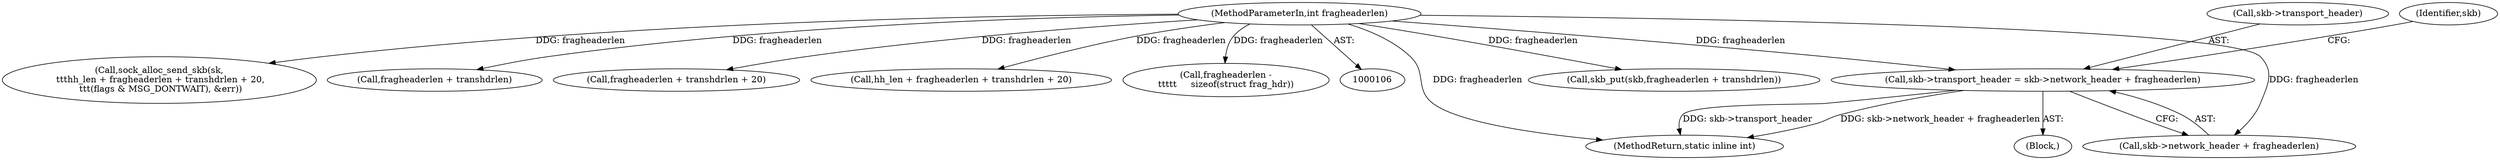 digraph "0_linux_c547dbf55d5f8cf615ccc0e7265e98db27d3fb8b@integer" {
"1000164" [label="(Call,skb->transport_header = skb->network_header + fragheaderlen)"];
"1000112" [label="(MethodParameterIn,int fragheaderlen)"];
"1000157" [label="(Call,skb_put(skb,fragheaderlen + transhdrlen))"];
"1000134" [label="(Call,sock_alloc_send_skb(sk,\n \t\t\thh_len + fragheaderlen + transhdrlen + 20,\n \t\t\t(flags & MSG_DONTWAIT), &err))"];
"1000159" [label="(Call,fragheaderlen + transhdrlen)"];
"1000138" [label="(Call,fragheaderlen + transhdrlen + 20)"];
"1000112" [label="(MethodParameterIn,int fragheaderlen)"];
"1000235" [label="(MethodReturn,static inline int)"];
"1000136" [label="(Call,hh_len + fragheaderlen + transhdrlen + 20)"];
"1000165" [label="(Call,skb->transport_header)"];
"1000130" [label="(Block,)"];
"1000175" [label="(Identifier,skb)"];
"1000197" [label="(Call,fragheaderlen -\n\t\t\t\t\t     sizeof(struct frag_hdr))"];
"1000164" [label="(Call,skb->transport_header = skb->network_header + fragheaderlen)"];
"1000168" [label="(Call,skb->network_header + fragheaderlen)"];
"1000164" -> "1000130"  [label="AST: "];
"1000164" -> "1000168"  [label="CFG: "];
"1000165" -> "1000164"  [label="AST: "];
"1000168" -> "1000164"  [label="AST: "];
"1000175" -> "1000164"  [label="CFG: "];
"1000164" -> "1000235"  [label="DDG: skb->network_header + fragheaderlen"];
"1000164" -> "1000235"  [label="DDG: skb->transport_header"];
"1000112" -> "1000164"  [label="DDG: fragheaderlen"];
"1000112" -> "1000106"  [label="AST: "];
"1000112" -> "1000235"  [label="DDG: fragheaderlen"];
"1000112" -> "1000134"  [label="DDG: fragheaderlen"];
"1000112" -> "1000136"  [label="DDG: fragheaderlen"];
"1000112" -> "1000138"  [label="DDG: fragheaderlen"];
"1000112" -> "1000157"  [label="DDG: fragheaderlen"];
"1000112" -> "1000159"  [label="DDG: fragheaderlen"];
"1000112" -> "1000168"  [label="DDG: fragheaderlen"];
"1000112" -> "1000197"  [label="DDG: fragheaderlen"];
}
